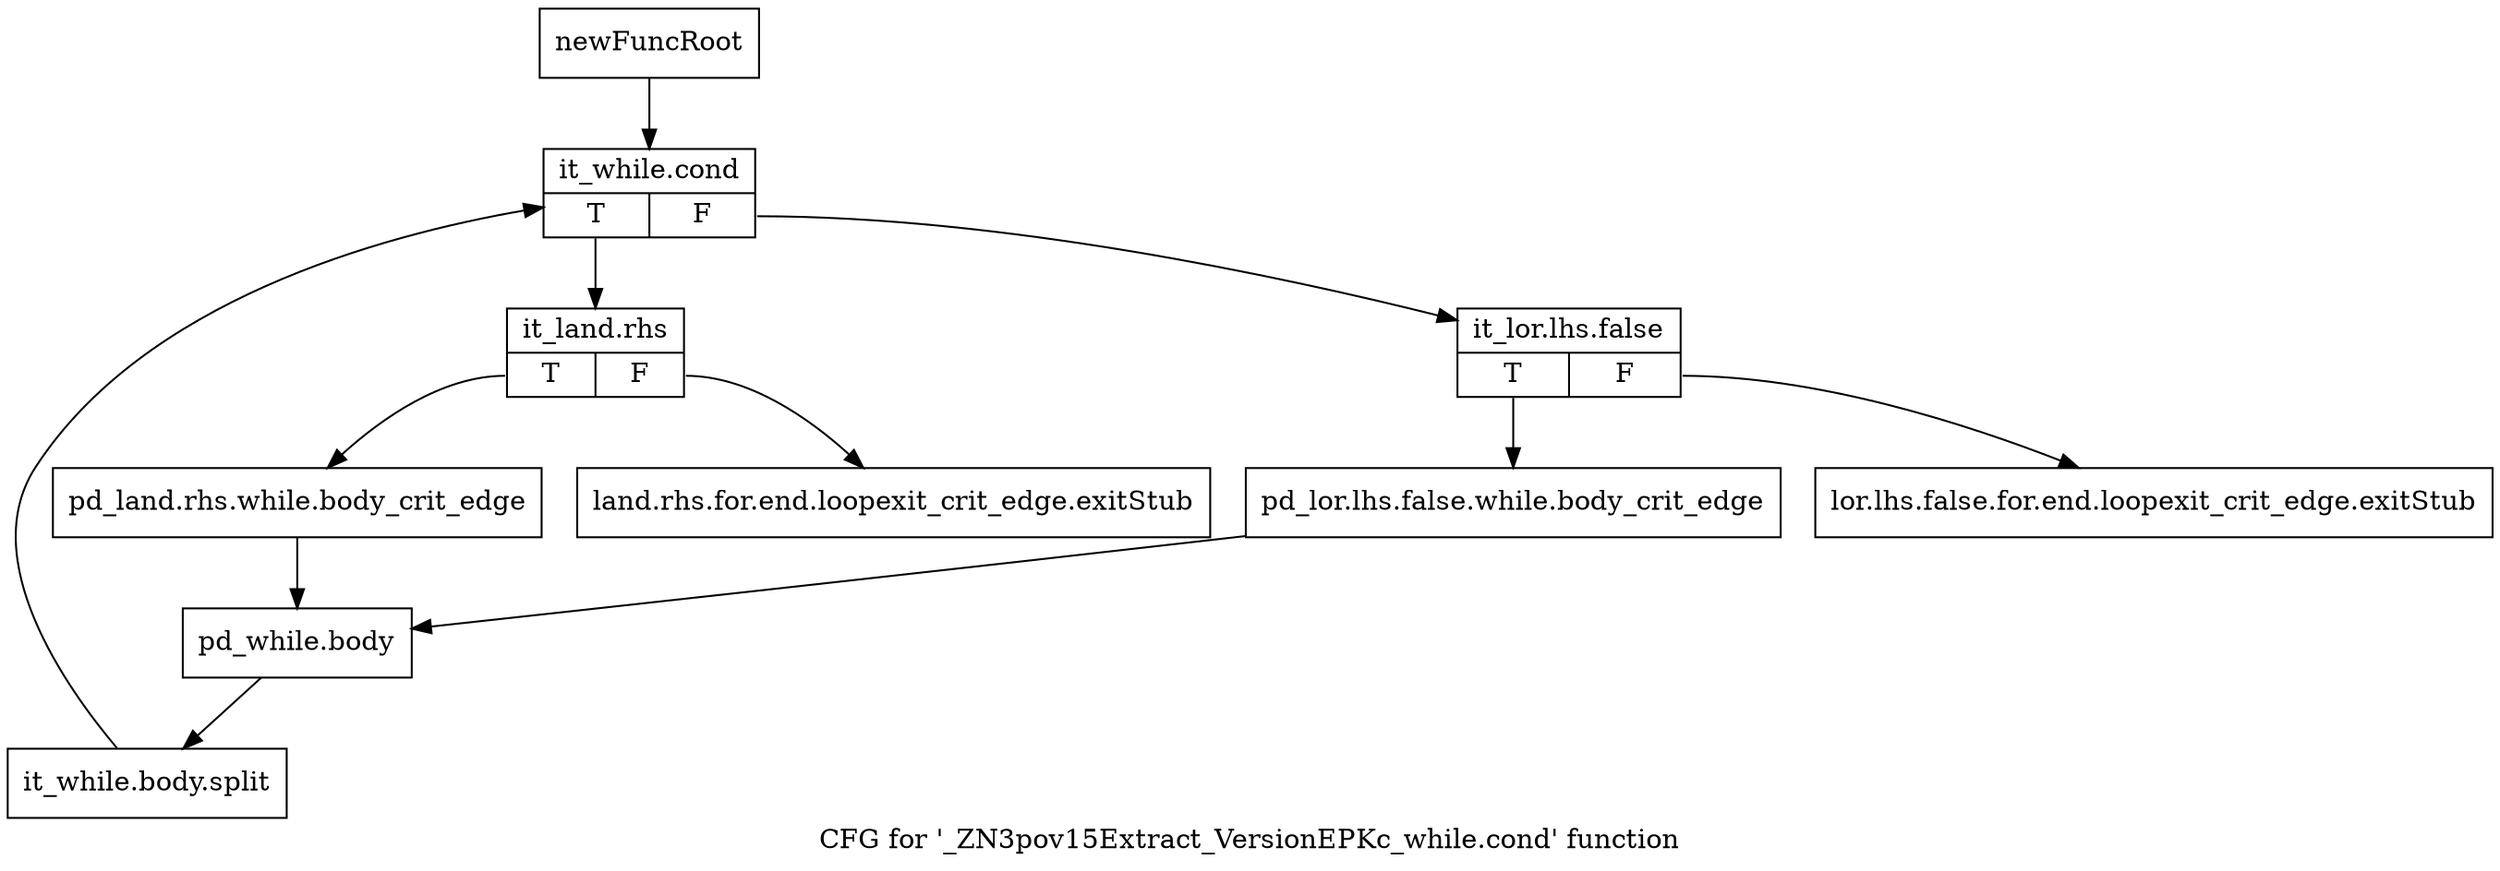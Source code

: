 digraph "CFG for '_ZN3pov15Extract_VersionEPKc_while.cond' function" {
	label="CFG for '_ZN3pov15Extract_VersionEPKc_while.cond' function";

	Node0x26ec6e0 [shape=record,label="{newFuncRoot}"];
	Node0x26ec6e0 -> Node0x26ec7d0;
	Node0x26ec730 [shape=record,label="{lor.lhs.false.for.end.loopexit_crit_edge.exitStub}"];
	Node0x26ec780 [shape=record,label="{land.rhs.for.end.loopexit_crit_edge.exitStub}"];
	Node0x26ec7d0 [shape=record,label="{it_while.cond|{<s0>T|<s1>F}}"];
	Node0x26ec7d0:s0 -> Node0x26ed8a0;
	Node0x26ec7d0:s1 -> Node0x26ec820;
	Node0x26ec820 [shape=record,label="{it_lor.lhs.false|{<s0>T|<s1>F}}"];
	Node0x26ec820:s0 -> Node0x26ed850;
	Node0x26ec820:s1 -> Node0x26ec730;
	Node0x26ed850 [shape=record,label="{pd_lor.lhs.false.while.body_crit_edge}"];
	Node0x26ed850 -> Node0x26ed940;
	Node0x26ed8a0 [shape=record,label="{it_land.rhs|{<s0>T|<s1>F}}"];
	Node0x26ed8a0:s0 -> Node0x26ed8f0;
	Node0x26ed8a0:s1 -> Node0x26ec780;
	Node0x26ed8f0 [shape=record,label="{pd_land.rhs.while.body_crit_edge}"];
	Node0x26ed8f0 -> Node0x26ed940;
	Node0x26ed940 [shape=record,label="{pd_while.body}"];
	Node0x26ed940 -> Node0x3673b00;
	Node0x3673b00 [shape=record,label="{it_while.body.split}"];
	Node0x3673b00 -> Node0x26ec7d0;
}
